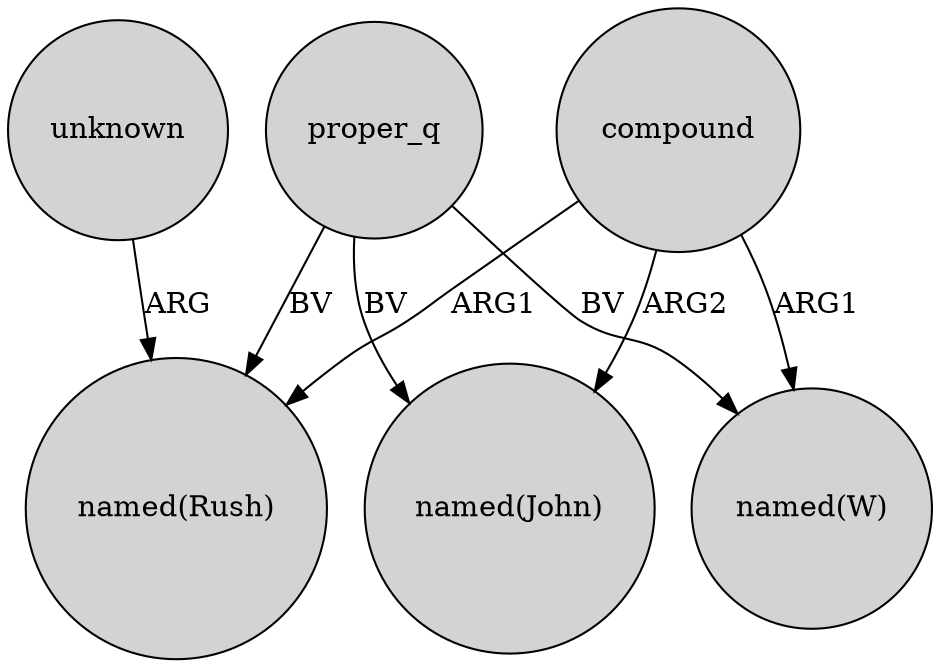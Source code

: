 digraph {
	node [shape=circle style=filled]
	compound -> "named(John)" [label=ARG2]
	proper_q -> "named(Rush)" [label=BV]
	compound -> "named(W)" [label=ARG1]
	compound -> "named(Rush)" [label=ARG1]
	proper_q -> "named(John)" [label=BV]
	proper_q -> "named(W)" [label=BV]
	unknown -> "named(Rush)" [label=ARG]
}
